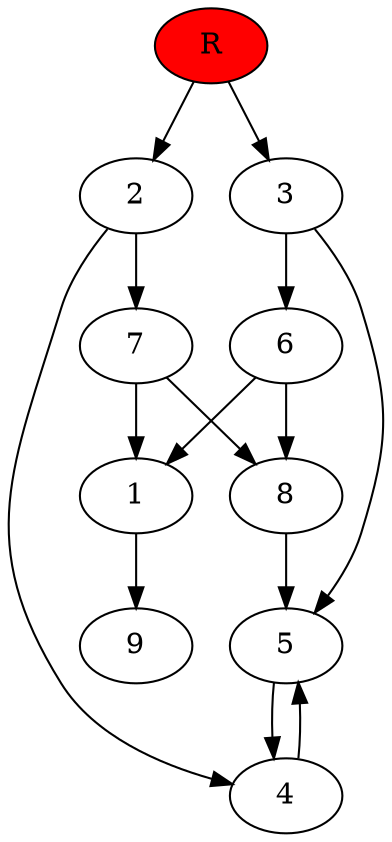 digraph prb43733 {
	1
	2
	3
	4
	5
	6
	7
	8
	R [fillcolor="#ff0000" style=filled]
	1 -> 9
	2 -> 4
	2 -> 7
	3 -> 5
	3 -> 6
	4 -> 5
	5 -> 4
	6 -> 1
	6 -> 8
	7 -> 1
	7 -> 8
	8 -> 5
	R -> 2
	R -> 3
}
